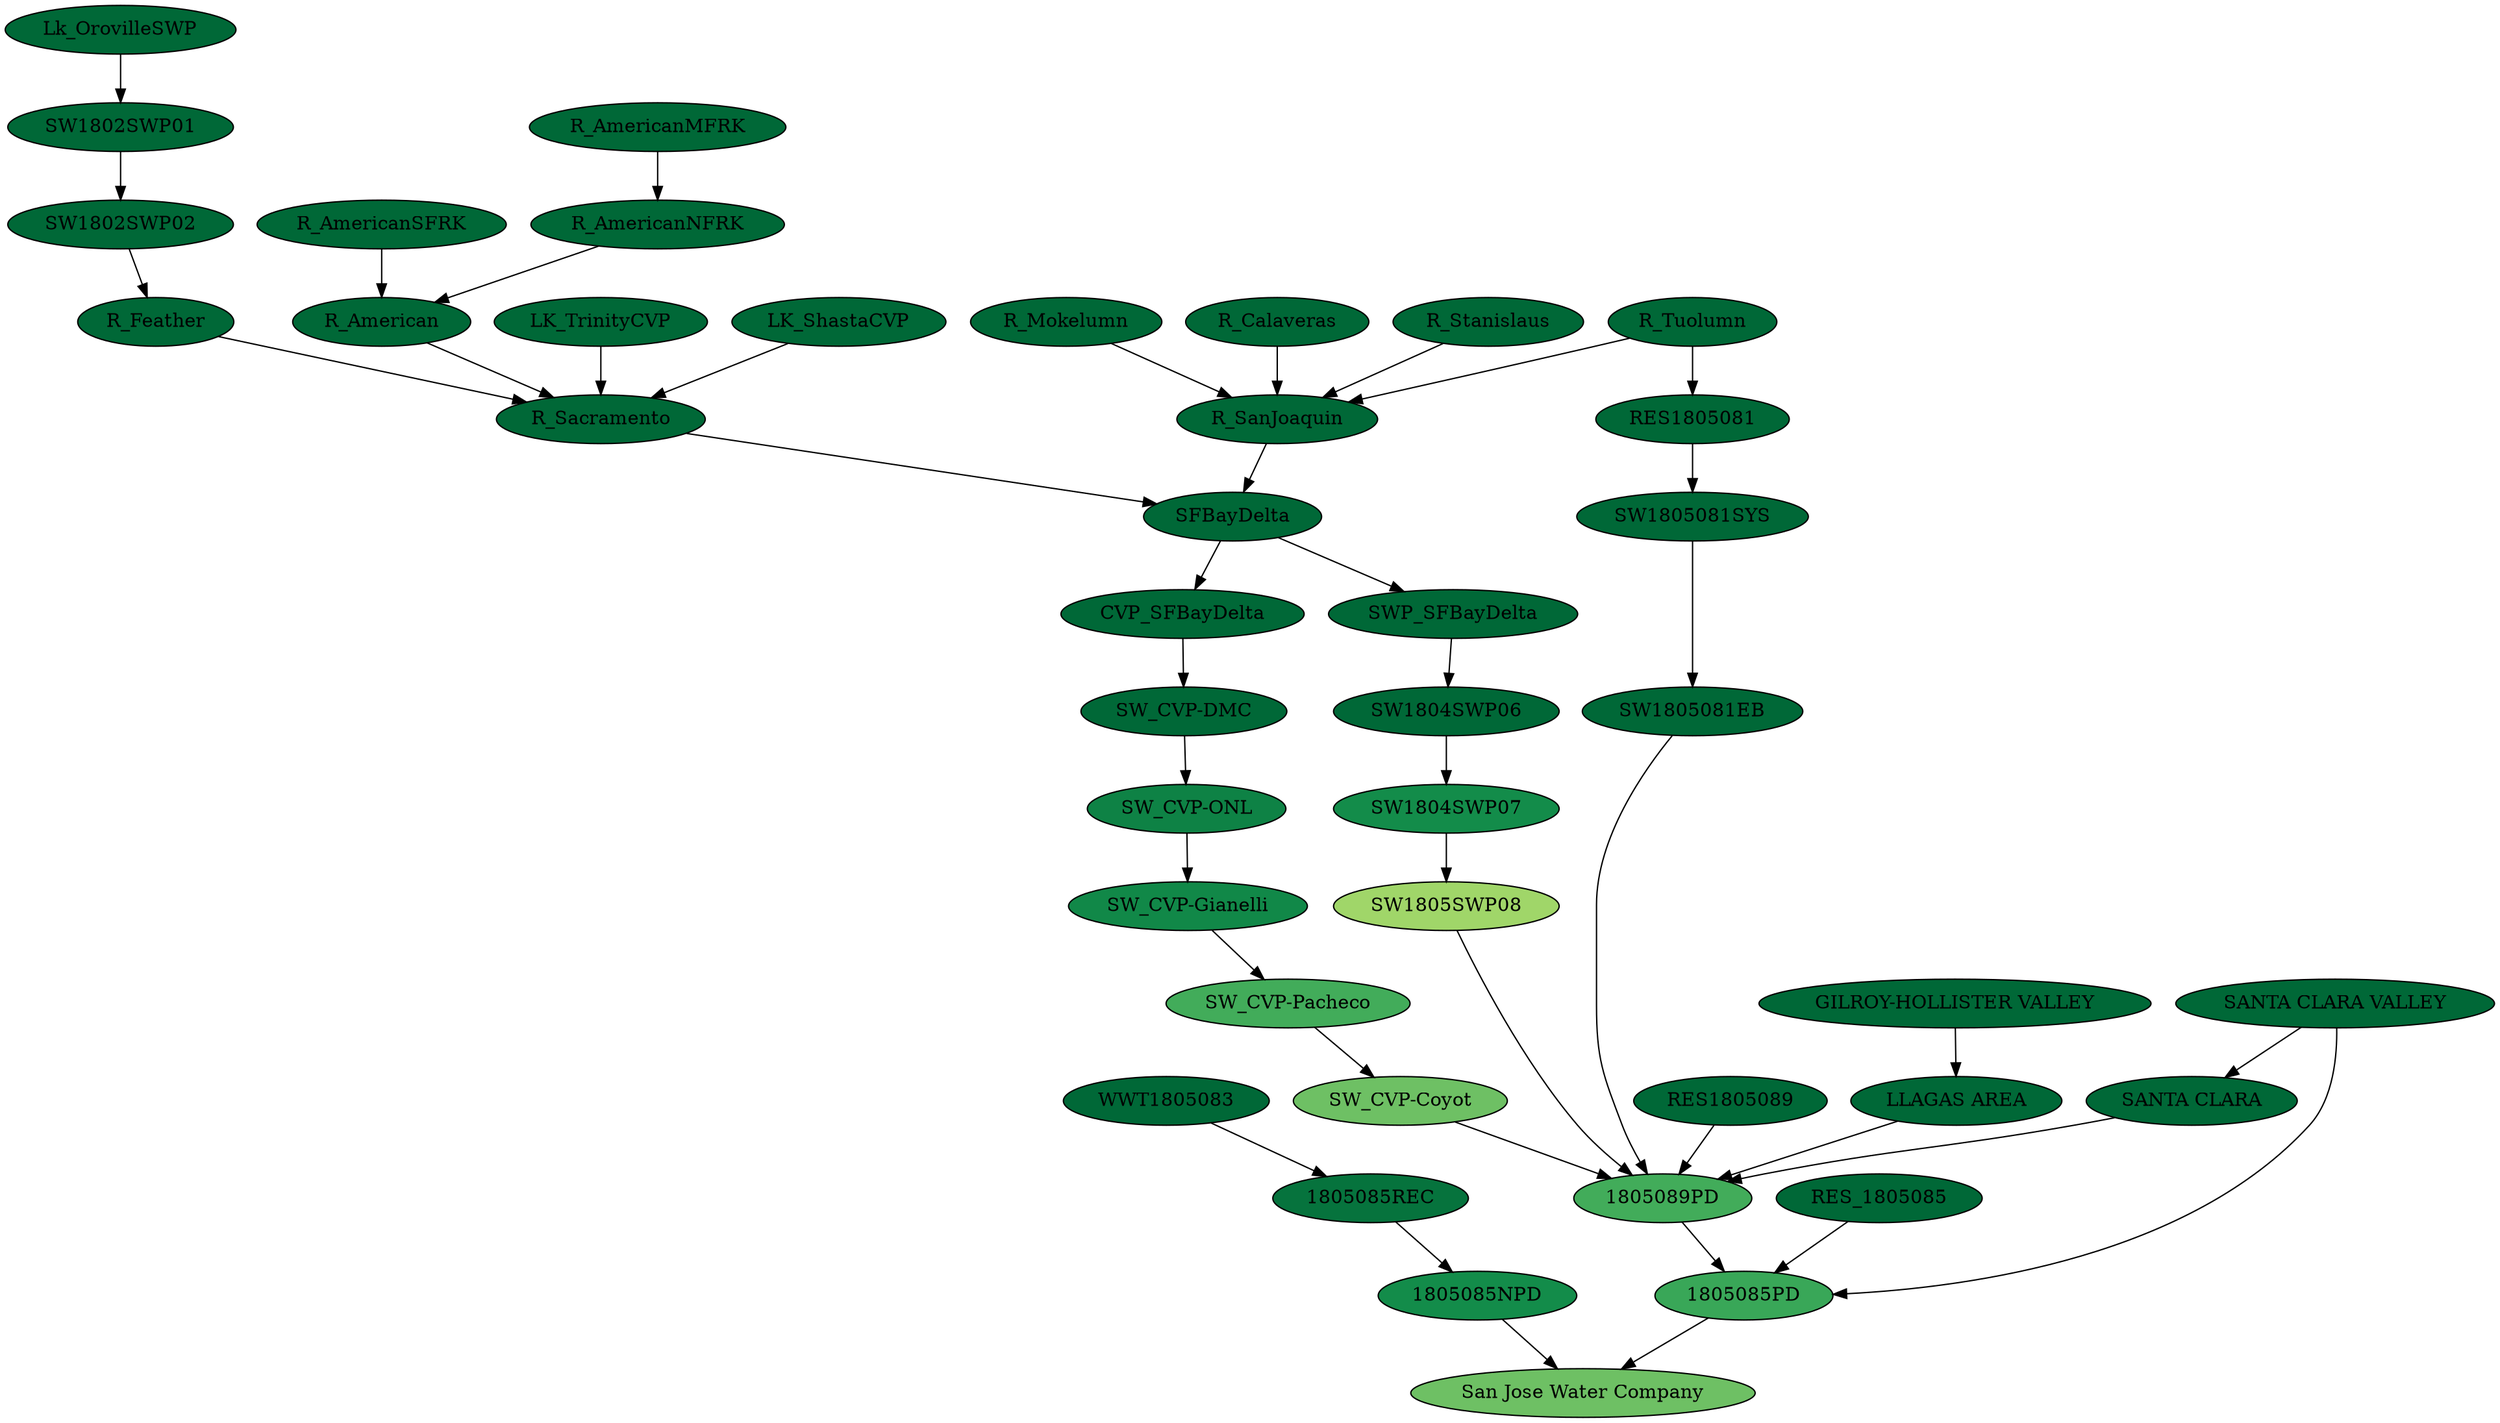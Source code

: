 digraph  {
"1805089PD" [fillcolor="#42ac5a", style=filled];
"1805085PD" [fillcolor="#39a758", style=filled];
SW1804SWP07 [fillcolor="#138c4a", style=filled];
SW1805SWP08 [fillcolor="#a0d669", style=filled];
SWP_SFBayDelta [fillcolor="#006837", style=filled];
SW1804SWP06 [fillcolor="#006837", style=filled];
SFBayDelta [fillcolor="#006837", style=filled];
SW1805081SYS [fillcolor="#006837", style=filled];
SW1805081EB [fillcolor="#006837", style=filled];
R_Tuolumn [fillcolor="#006837", style=filled];
RES1805081 [fillcolor="#006837", style=filled];
"SW_CVP-Pacheco" [fillcolor="#42ac5a", style=filled];
"SW_CVP-Coyot" [fillcolor="#6ec064", style=filled];
"SW_CVP-ONL" [fillcolor="#0e8245", style=filled];
"SW_CVP-Gianelli" [fillcolor="#118848", style=filled];
CVP_SFBayDelta [fillcolor="#006837", style=filled];
"SW_CVP-DMC" [fillcolor="#006837", style=filled];
R_Sacramento [fillcolor="#006837", style=filled];
SW1802SWP02 [fillcolor="#006837", style=filled];
R_Feather [fillcolor="#006837", style=filled];
Lk_OrovilleSWP [fillcolor="#006837", style=filled];
SW1802SWP01 [fillcolor="#006837", style=filled];
R_AmericanNFRK [fillcolor="#006837", style=filled];
R_American [fillcolor="#006837", style=filled];
R_AmericanMFRK [fillcolor="#006837", style=filled];
R_AmericanSFRK [fillcolor="#006837", style=filled];
LK_TrinityCVP [fillcolor="#006837", style=filled];
LK_ShastaCVP [fillcolor="#006837", style=filled];
R_SanJoaquin [fillcolor="#006837", style=filled];
R_Stanislaus [fillcolor="#006837", style=filled];
R_Mokelumn [fillcolor="#006837", style=filled];
R_Calaveras [fillcolor="#006837", style=filled];
RES1805089 [fillcolor="#006837", style=filled];
"GILROY-HOLLISTER VALLEY" [fillcolor="#006837", style=filled];
"LLAGAS AREA" [fillcolor="#006837", style=filled];
"SANTA CLARA VALLEY" [fillcolor="#006837", style=filled];
"SANTA CLARA" [fillcolor="#006837", style=filled];
RES_1805085 [fillcolor="#006837", style=filled];
"San Jose Water Company" [fillcolor="#6ec064", style=filled];
"1805085REC" [fillcolor="#06733d", style=filled];
"1805085NPD" [fillcolor="#138c4a", style=filled];
WWT1805083 [fillcolor="#006837", style=filled];
"1805089PD" -> "1805085PD"  [key=0];
"1805085PD" -> "San Jose Water Company"  [key=0];
SW1804SWP07 -> SW1805SWP08  [key=0];
SW1805SWP08 -> "1805089PD"  [key=0];
SWP_SFBayDelta -> SW1804SWP06  [key=0];
SW1804SWP06 -> SW1804SWP07  [key=0];
SFBayDelta -> SWP_SFBayDelta  [key=0];
SFBayDelta -> CVP_SFBayDelta  [key=0];
SW1805081SYS -> SW1805081EB  [key=0];
SW1805081EB -> "1805089PD"  [key=0];
R_Tuolumn -> RES1805081  [key=0];
R_Tuolumn -> R_SanJoaquin  [key=0];
RES1805081 -> SW1805081SYS  [key=0];
"SW_CVP-Pacheco" -> "SW_CVP-Coyot"  [key=0];
"SW_CVP-Coyot" -> "1805089PD"  [key=0];
"SW_CVP-ONL" -> "SW_CVP-Gianelli"  [key=0];
"SW_CVP-Gianelli" -> "SW_CVP-Pacheco"  [key=0];
CVP_SFBayDelta -> "SW_CVP-DMC"  [key=0];
"SW_CVP-DMC" -> "SW_CVP-ONL"  [key=0];
R_Sacramento -> SFBayDelta  [key=0];
SW1802SWP02 -> R_Feather  [key=0];
R_Feather -> R_Sacramento  [key=0];
Lk_OrovilleSWP -> SW1802SWP01  [key=0];
SW1802SWP01 -> SW1802SWP02  [key=0];
R_AmericanNFRK -> R_American  [key=0];
R_American -> R_Sacramento  [key=0];
R_AmericanMFRK -> R_AmericanNFRK  [key=0];
R_AmericanSFRK -> R_American  [key=0];
LK_TrinityCVP -> R_Sacramento  [key=0];
LK_ShastaCVP -> R_Sacramento  [key=0];
R_SanJoaquin -> SFBayDelta  [key=0];
R_Stanislaus -> R_SanJoaquin  [key=0];
R_Mokelumn -> R_SanJoaquin  [key=0];
R_Calaveras -> R_SanJoaquin  [key=0];
RES1805089 -> "1805089PD"  [key=0];
"GILROY-HOLLISTER VALLEY" -> "LLAGAS AREA"  [key=0];
"LLAGAS AREA" -> "1805089PD"  [key=0];
"SANTA CLARA VALLEY" -> "SANTA CLARA"  [key=0];
"SANTA CLARA VALLEY" -> "1805085PD"  [key=0];
"SANTA CLARA" -> "1805089PD"  [key=0];
RES_1805085 -> "1805085PD"  [key=0];
"1805085REC" -> "1805085NPD"  [key=0];
"1805085NPD" -> "San Jose Water Company"  [key=0];
WWT1805083 -> "1805085REC"  [key=0];
}
